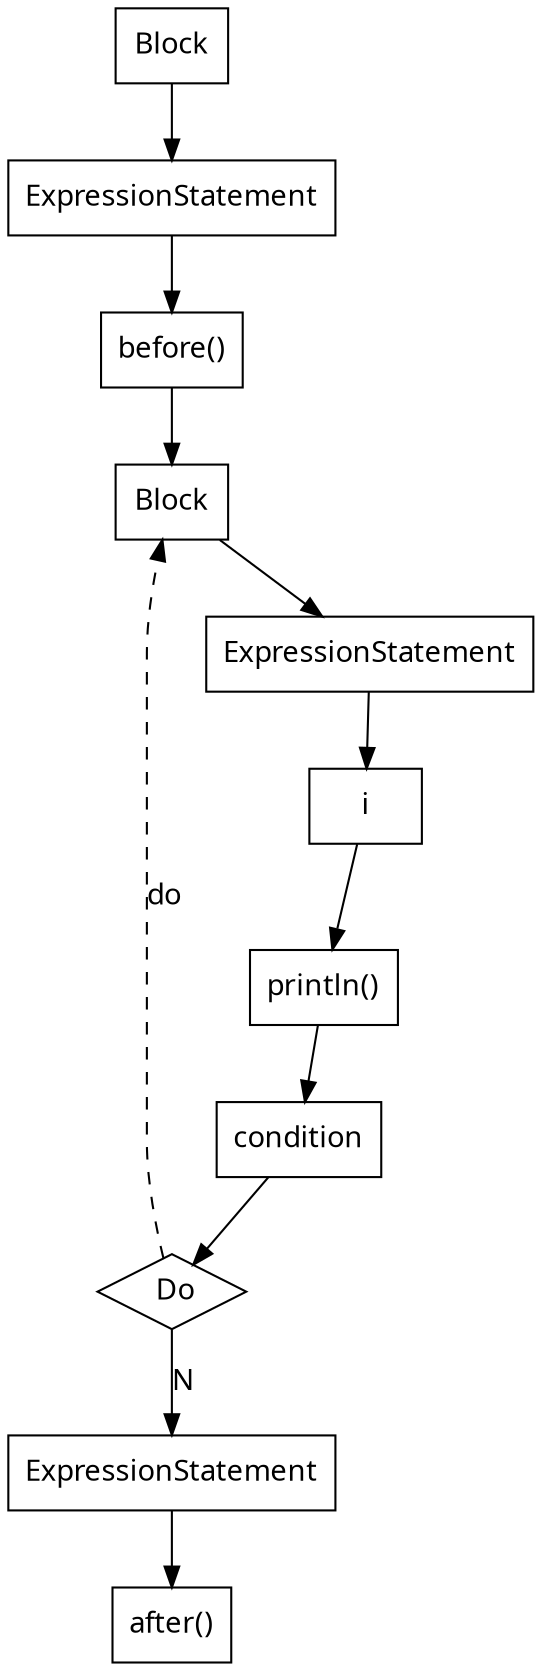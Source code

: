 digraph G_6 {
  node [
    shape = rect;
    fontname = "Handlee";
  ]
  edge [
    fontname = "Handlee";
  ]
  bgcolor = transparent;
  fontname = "Handlee";
  compound = true;
  s_86 [
    class = "block";
    label = "Block";
    fillcolor = white;
    style = filled;
  ];
  s_87 [
    class = "expressionStatement";
    label = "ExpressionStatement";
    fillcolor = white;
    style = filled;
  ];
  s_87_2 [
    class = "methodInvocation";
    label = "before()";
    fillcolor = white;
    style = filled;
  ];
  do_88 [
    class = "do";
    label = " Do";
    fillcolor = white;
    shape = diamond;
    style = filled;
  ];
  s_88 [
    class = "block";
    label = "Block";
    fillcolor = white;
    style = filled;
  ];
  s_89 [
    class = "expressionStatement";
    label = "ExpressionStatement";
    fillcolor = white;
    style = filled;
  ];
  s_89_2 [
    class = "methodInvocation";
    label = "println()";
    fillcolor = white;
    style = filled;
  ];
  s_89_4 [
    class = "simpleName";
    label = "i";
    fillcolor = white;
    style = filled;
  ];
  s_90 [
    class = "simpleName";
    label = "condition";
    fillcolor = white;
    style = filled;
  ];
  s_91 [
    class = "expressionStatement";
    label = "ExpressionStatement";
    fillcolor = white;
    style = filled;
  ];
  s_91_2 [
    class = "methodInvocation";
    label = "after()";
    fillcolor = white;
    style = filled;
  ];
  s_86 -> s_87;
  s_87 -> s_87_2;
  s_87_2 -> s_88;
  s_88 -> s_89;
  s_89 -> s_89_4;
  s_89_4 -> s_89_2;
  s_89_2 -> s_90;
  s_90 -> do_88;
  do_88 -> s_88 [
    label="do";
    style = dashed;
  ];
  do_88 -> s_91 [
    label="N";
  ];
  s_91 -> s_91_2;

}

